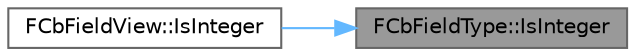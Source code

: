 digraph "FCbFieldType::IsInteger"
{
 // INTERACTIVE_SVG=YES
 // LATEX_PDF_SIZE
  bgcolor="transparent";
  edge [fontname=Helvetica,fontsize=10,labelfontname=Helvetica,labelfontsize=10];
  node [fontname=Helvetica,fontsize=10,shape=box,height=0.2,width=0.4];
  rankdir="RL";
  Node1 [id="Node000001",label="FCbFieldType::IsInteger",height=0.2,width=0.4,color="gray40", fillcolor="grey60", style="filled", fontcolor="black",tooltip=" "];
  Node1 -> Node2 [id="edge1_Node000001_Node000002",dir="back",color="steelblue1",style="solid",tooltip=" "];
  Node2 [id="Node000002",label="FCbFieldView::IsInteger",height=0.2,width=0.4,color="grey40", fillcolor="white", style="filled",URL="$dc/deb/classFCbFieldView.html#a39b2b71e329b8cc67535a0d618dbedfe",tooltip="Whether the field is an integer of unspecified range and sign."];
}
